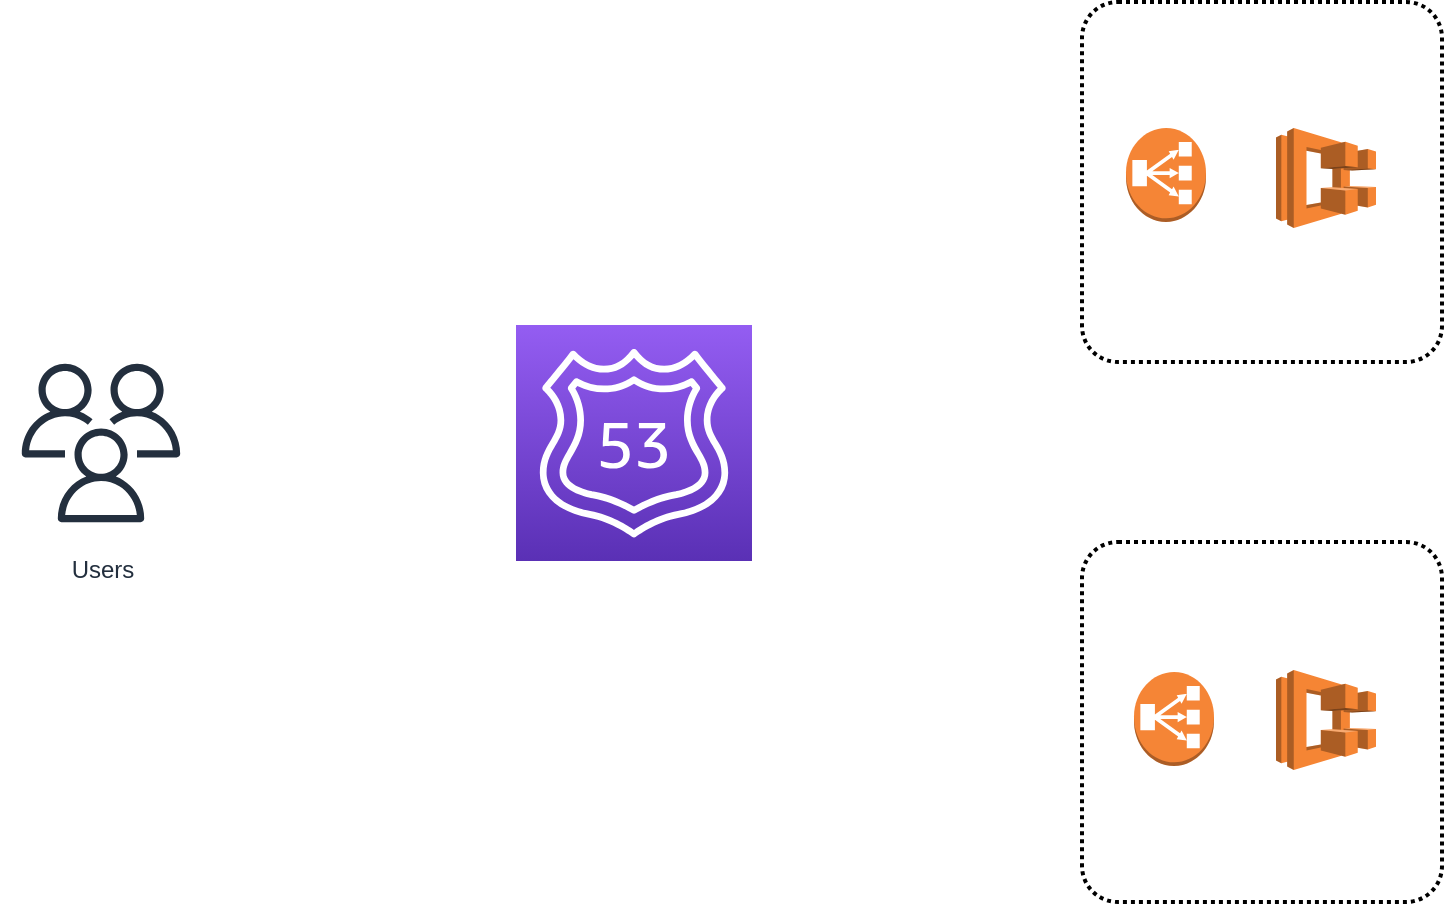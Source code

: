 <mxfile version="20.5.1" type="github">
  <diagram id="gPNRDXiM7bIUu6Y5zwWl" name="Page-1">
    <mxGraphModel dx="910" dy="631" grid="1" gridSize="10" guides="1" tooltips="1" connect="1" arrows="1" fold="1" page="1" pageScale="1" pageWidth="850" pageHeight="1100" math="0" shadow="0">
      <root>
        <mxCell id="0" />
        <mxCell id="1" parent="0" />
        <mxCell id="QKkspK9GR69PJJiekyRh-2" value="" style="rounded=1;arcSize=10;dashed=1;fillColor=none;gradientColor=none;dashPattern=1 1;strokeWidth=2;" vertex="1" parent="1">
          <mxGeometry x="590" y="250" width="180" height="180" as="geometry" />
        </mxCell>
        <mxCell id="QKkspK9GR69PJJiekyRh-3" value="" style="rounded=1;arcSize=10;dashed=1;fillColor=none;gradientColor=none;dashPattern=1 1;strokeWidth=2;" vertex="1" parent="1">
          <mxGeometry x="590" y="520" width="180" height="180" as="geometry" />
        </mxCell>
        <mxCell id="QKkspK9GR69PJJiekyRh-4" value="" style="sketch=0;points=[[0,0,0],[0.25,0,0],[0.5,0,0],[0.75,0,0],[1,0,0],[0,1,0],[0.25,1,0],[0.5,1,0],[0.75,1,0],[1,1,0],[0,0.25,0],[0,0.5,0],[0,0.75,0],[1,0.25,0],[1,0.5,0],[1,0.75,0]];outlineConnect=0;fontColor=#232F3E;gradientColor=#945DF2;gradientDirection=north;fillColor=#5A30B5;strokeColor=#ffffff;dashed=0;verticalLabelPosition=bottom;verticalAlign=top;align=center;html=1;fontSize=12;fontStyle=0;aspect=fixed;shape=mxgraph.aws4.resourceIcon;resIcon=mxgraph.aws4.route_53;" vertex="1" parent="1">
          <mxGeometry x="307" y="411.5" width="118" height="118" as="geometry" />
        </mxCell>
        <mxCell id="QKkspK9GR69PJJiekyRh-5" value="Users" style="sketch=0;outlineConnect=0;fontColor=#232F3E;gradientColor=none;strokeColor=#232F3E;fillColor=#ffffff;dashed=0;verticalLabelPosition=bottom;verticalAlign=top;align=center;html=1;fontSize=12;fontStyle=0;aspect=fixed;shape=mxgraph.aws4.resourceIcon;resIcon=mxgraph.aws4.users;" vertex="1" parent="1">
          <mxGeometry x="50" y="421" width="99" height="99" as="geometry" />
        </mxCell>
        <mxCell id="QKkspK9GR69PJJiekyRh-7" value="" style="outlineConnect=0;dashed=0;verticalLabelPosition=bottom;verticalAlign=top;align=center;html=1;shape=mxgraph.aws3.ecs;fillColor=#F58534;gradientColor=none;" vertex="1" parent="1">
          <mxGeometry x="687" y="584" width="50" height="50" as="geometry" />
        </mxCell>
        <mxCell id="QKkspK9GR69PJJiekyRh-9" value="" style="outlineConnect=0;dashed=0;verticalLabelPosition=bottom;verticalAlign=top;align=center;html=1;shape=mxgraph.aws3.ecs;fillColor=#F58534;gradientColor=none;" vertex="1" parent="1">
          <mxGeometry x="687" y="313" width="50" height="50" as="geometry" />
        </mxCell>
        <mxCell id="QKkspK9GR69PJJiekyRh-10" value="" style="outlineConnect=0;dashed=0;verticalLabelPosition=bottom;verticalAlign=top;align=center;html=1;shape=mxgraph.aws3.classic_load_balancer;fillColor=#F58536;gradientColor=none;" vertex="1" parent="1">
          <mxGeometry x="612" y="313" width="40" height="47" as="geometry" />
        </mxCell>
        <mxCell id="QKkspK9GR69PJJiekyRh-11" value="" style="outlineConnect=0;dashed=0;verticalLabelPosition=bottom;verticalAlign=top;align=center;html=1;shape=mxgraph.aws3.classic_load_balancer;fillColor=#F58536;gradientColor=none;" vertex="1" parent="1">
          <mxGeometry x="616" y="585" width="40" height="47" as="geometry" />
        </mxCell>
      </root>
    </mxGraphModel>
  </diagram>
</mxfile>
